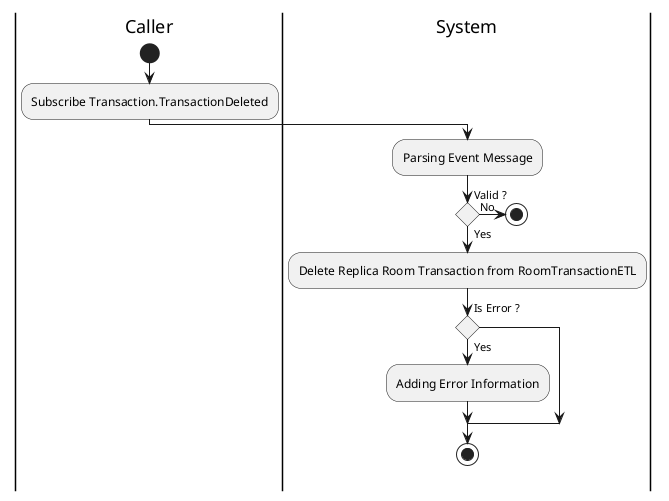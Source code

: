 @startuml TRANSACTION_SubscribeRTDeleted

skinparam ConditionEndStyle hline
skinparam conditionStyle diamond
skinparam Monochrome true
skinparam Shadowing false

|Caller|
start

:Subscribe Transaction.TransactionDeleted;

|System|
:Parsing Event Message;

if (Valid ?) then (Yes)
    :Delete Replica Room Transaction from RoomTransactionETL;

    if (Is Error ?) then (Yes)
        :Adding Error Information;
    endif
    
    stop
else (No)
    stop
endif

@enduml